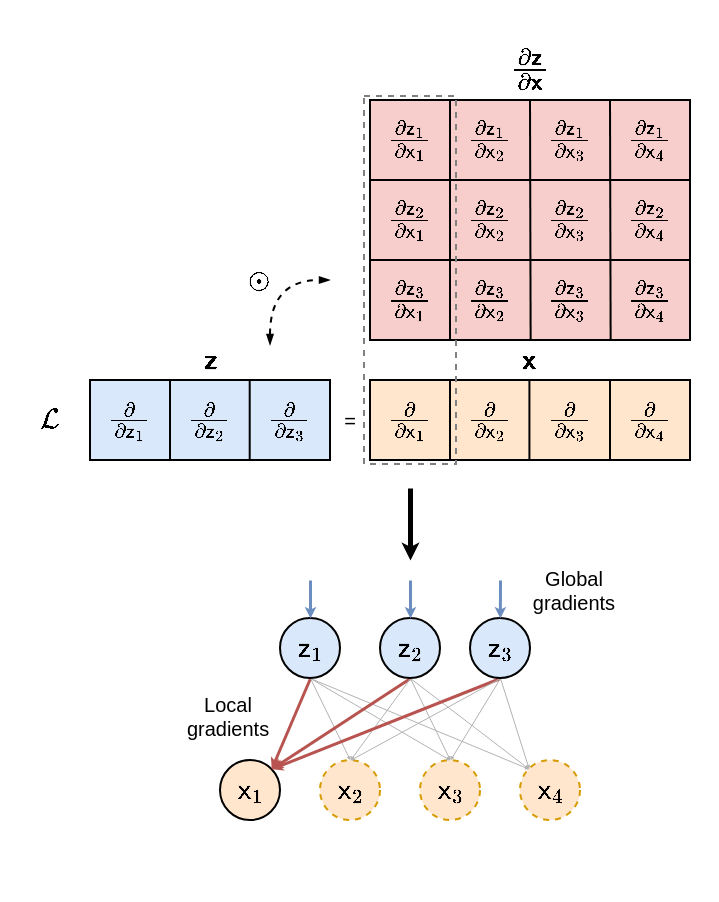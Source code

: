 <mxfile version="25.0.3">
  <diagram id="7wspHZpAWFyzO9Wrnaed" name="Page-1">
    <mxGraphModel dx="146" dy="124" grid="1" gridSize="10" guides="1" tooltips="1" connect="1" arrows="1" fold="1" page="1" pageScale="1" pageWidth="850" pageHeight="1100" math="1" shadow="0">
      <root>
        <mxCell id="0" />
        <mxCell id="1" parent="0" />
        <mxCell id="0xE7gT8mEiWC2Hoqj_ea-2" value="" style="rounded=0;whiteSpace=wrap;html=1;fillColor=#dae8fc;strokeColor=#000000;" parent="1" vertex="1">
          <mxGeometry x="160" y="280" width="120" height="40" as="geometry" />
        </mxCell>
        <mxCell id="0xE7gT8mEiWC2Hoqj_ea-5" value="" style="endArrow=none;html=1;rounded=0;exitX=0.25;exitY=0;exitDx=0;exitDy=0;entryX=0.25;entryY=1;entryDx=0;entryDy=0;" parent="1" edge="1">
          <mxGeometry width="50" height="50" relative="1" as="geometry">
            <mxPoint x="239.85" y="280" as="sourcePoint" />
            <mxPoint x="239.85" y="320" as="targetPoint" />
          </mxGeometry>
        </mxCell>
        <mxCell id="0xE7gT8mEiWC2Hoqj_ea-6" value="" style="endArrow=none;html=1;rounded=0;exitX=0.25;exitY=0;exitDx=0;exitDy=0;entryX=0.25;entryY=1;entryDx=0;entryDy=0;" parent="1" edge="1">
          <mxGeometry width="50" height="50" relative="1" as="geometry">
            <mxPoint x="280" y="280" as="sourcePoint" />
            <mxPoint x="280" y="320" as="targetPoint" />
          </mxGeometry>
        </mxCell>
        <mxCell id="0xE7gT8mEiWC2Hoqj_ea-7" value="\(\mathcal L\)" style="text;html=1;strokeColor=none;fillColor=none;align=center;verticalAlign=middle;whiteSpace=wrap;rounded=0;" parent="1" vertex="1">
          <mxGeometry x="120" y="280" width="40" height="40" as="geometry" />
        </mxCell>
        <mxCell id="0xE7gT8mEiWC2Hoqj_ea-8" value="\(\frac{\partial}{\partial {\mathsf z}&lt;br&gt;_1}\)" style="text;html=1;strokeColor=none;fillColor=none;align=center;verticalAlign=middle;whiteSpace=wrap;rounded=0;" parent="1" vertex="1">
          <mxGeometry x="160" y="280" width="40" height="40" as="geometry" />
        </mxCell>
        <mxCell id="0xE7gT8mEiWC2Hoqj_ea-13" value="" style="endArrow=none;html=1;rounded=0;exitX=0.25;exitY=0;exitDx=0;exitDy=0;entryX=0.25;entryY=1;entryDx=0;entryDy=0;" parent="1" edge="1">
          <mxGeometry width="50" height="50" relative="1" as="geometry">
            <mxPoint x="200.0" y="280" as="sourcePoint" />
            <mxPoint x="200.0" y="320" as="targetPoint" />
          </mxGeometry>
        </mxCell>
        <mxCell id="0xE7gT8mEiWC2Hoqj_ea-15" value="\(\frac{\partial}{\partial {\mathsf z}&lt;br&gt;_2}\)" style="text;html=1;strokeColor=none;fillColor=none;align=center;verticalAlign=middle;whiteSpace=wrap;rounded=0;" parent="1" vertex="1">
          <mxGeometry x="200" y="280" width="40" height="40" as="geometry" />
        </mxCell>
        <mxCell id="0xE7gT8mEiWC2Hoqj_ea-16" value="\(\frac{\partial}{\partial {\mathsf z}&lt;br&gt;_3}\)" style="text;html=1;strokeColor=none;fillColor=none;align=center;verticalAlign=middle;whiteSpace=wrap;rounded=0;" parent="1" vertex="1">
          <mxGeometry x="240" y="280" width="40" height="40" as="geometry" />
        </mxCell>
        <mxCell id="0xE7gT8mEiWC2Hoqj_ea-17" value="" style="rounded=0;whiteSpace=wrap;html=1;strokeColor=#000000;fillColor=#f8cecc;" parent="1" vertex="1">
          <mxGeometry x="300" y="140" width="160" height="120" as="geometry" />
        </mxCell>
        <mxCell id="0xE7gT8mEiWC2Hoqj_ea-18" value="" style="endArrow=none;html=1;rounded=0;exitX=0.25;exitY=1;exitDx=0;exitDy=0;" parent="1" source="0xE7gT8mEiWC2Hoqj_ea-17" edge="1">
          <mxGeometry width="50" height="50" relative="1" as="geometry">
            <mxPoint x="290" y="220" as="sourcePoint" />
            <mxPoint x="340" y="140" as="targetPoint" />
          </mxGeometry>
        </mxCell>
        <mxCell id="0xE7gT8mEiWC2Hoqj_ea-19" value="" style="endArrow=none;html=1;rounded=0;exitX=0.336;exitY=0.999;exitDx=0;exitDy=0;exitPerimeter=0;" parent="1" edge="1">
          <mxGeometry width="50" height="50" relative="1" as="geometry">
            <mxPoint x="380.32" y="259.88" as="sourcePoint" />
            <mxPoint x="380" y="140" as="targetPoint" />
          </mxGeometry>
        </mxCell>
        <mxCell id="0xE7gT8mEiWC2Hoqj_ea-20" value="" style="endArrow=none;html=1;rounded=0;exitX=0.336;exitY=0.999;exitDx=0;exitDy=0;exitPerimeter=0;" parent="1" edge="1">
          <mxGeometry width="50" height="50" relative="1" as="geometry">
            <mxPoint x="420.32" y="259.88" as="sourcePoint" />
            <mxPoint x="420" y="140" as="targetPoint" />
          </mxGeometry>
        </mxCell>
        <mxCell id="0xE7gT8mEiWC2Hoqj_ea-24" value="" style="endArrow=none;html=1;rounded=0;jumpSize=60;exitX=0;exitY=0.25;exitDx=0;exitDy=0;entryX=1;entryY=0.25;entryDx=0;entryDy=0;" parent="1" edge="1">
          <mxGeometry width="50" height="50" relative="1" as="geometry">
            <mxPoint x="300" y="220" as="sourcePoint" />
            <mxPoint x="460" y="220" as="targetPoint" />
          </mxGeometry>
        </mxCell>
        <mxCell id="0xE7gT8mEiWC2Hoqj_ea-25" value="" style="endArrow=none;html=1;rounded=0;jumpSize=60;exitX=0;exitY=0.25;exitDx=0;exitDy=0;entryX=1;entryY=0.25;entryDx=0;entryDy=0;" parent="1" edge="1">
          <mxGeometry width="50" height="50" relative="1" as="geometry">
            <mxPoint x="300" y="180" as="sourcePoint" />
            <mxPoint x="460" y="180" as="targetPoint" />
          </mxGeometry>
        </mxCell>
        <mxCell id="0xE7gT8mEiWC2Hoqj_ea-26" value="\(\frac{\partial {\mathsf z}_1}{\partial&amp;nbsp;&lt;br&gt;{\mathsf x}_1}\)" style="text;html=1;strokeColor=none;fillColor=none;align=center;verticalAlign=middle;whiteSpace=wrap;rounded=0;" parent="1" vertex="1">
          <mxGeometry x="300" y="140" width="40" height="40" as="geometry" />
        </mxCell>
        <mxCell id="0xE7gT8mEiWC2Hoqj_ea-38" value="\( \boldsymbol {\mathsf z} \)" style="text;html=1;strokeColor=none;fillColor=none;align=center;verticalAlign=middle;whiteSpace=wrap;rounded=0;" parent="1" vertex="1">
          <mxGeometry x="190" y="255" width="60" height="30" as="geometry" />
        </mxCell>
        <mxCell id="0xE7gT8mEiWC2Hoqj_ea-39" value="\(\frac{\partial {\mathsf z}_2}{\partial&amp;nbsp;&lt;br&gt;{\mathsf x}_2}\)" style="text;html=1;strokeColor=none;fillColor=none;align=center;verticalAlign=middle;whiteSpace=wrap;rounded=0;" parent="1" vertex="1">
          <mxGeometry x="340" y="180" width="40" height="40" as="geometry" />
        </mxCell>
        <mxCell id="0xE7gT8mEiWC2Hoqj_ea-40" value="\(\frac{\partial {\mathsf z}_2}{\partial&amp;nbsp;&lt;br&gt;{\mathsf x}_1}\)" style="text;html=1;strokeColor=none;fillColor=none;align=center;verticalAlign=middle;whiteSpace=wrap;rounded=0;" parent="1" vertex="1">
          <mxGeometry x="300" y="180" width="40" height="40" as="geometry" />
        </mxCell>
        <mxCell id="0xE7gT8mEiWC2Hoqj_ea-41" value="\(\frac{\partial {\mathsf z}_1}{\partial&amp;nbsp;&lt;br&gt;{\mathsf x}_4}\)" style="text;html=1;strokeColor=none;fillColor=none;align=center;verticalAlign=middle;whiteSpace=wrap;rounded=0;" parent="1" vertex="1">
          <mxGeometry x="420" y="140" width="40" height="40" as="geometry" />
        </mxCell>
        <mxCell id="0xE7gT8mEiWC2Hoqj_ea-42" value="\(\frac{\partial {\mathsf z}_1}{\partial&amp;nbsp;&lt;br&gt;{\mathsf x}_3}\)" style="text;html=1;strokeColor=none;fillColor=none;align=center;verticalAlign=middle;whiteSpace=wrap;rounded=0;" parent="1" vertex="1">
          <mxGeometry x="380" y="140" width="40" height="40" as="geometry" />
        </mxCell>
        <mxCell id="0xE7gT8mEiWC2Hoqj_ea-43" value="\(\frac{\partial {\mathsf z}_1}{\partial&amp;nbsp;&lt;br&gt;{\mathsf x}_2}\)" style="text;html=1;strokeColor=none;fillColor=none;align=center;verticalAlign=middle;whiteSpace=wrap;rounded=0;" parent="1" vertex="1">
          <mxGeometry x="340" y="140" width="40" height="40" as="geometry" />
        </mxCell>
        <mxCell id="0xE7gT8mEiWC2Hoqj_ea-45" value="\(\frac{\partial {\mathsf z}_2}{\partial&amp;nbsp;&lt;br&gt;{\mathsf x}_3}\)" style="text;html=1;strokeColor=none;fillColor=none;align=center;verticalAlign=middle;whiteSpace=wrap;rounded=0;" parent="1" vertex="1">
          <mxGeometry x="380" y="180" width="40" height="40" as="geometry" />
        </mxCell>
        <mxCell id="0xE7gT8mEiWC2Hoqj_ea-46" value="\(\frac{\partial {\mathsf z}_2}{\partial&amp;nbsp;&lt;br&gt;{\mathsf x}_4}\)" style="text;html=1;strokeColor=none;fillColor=none;align=center;verticalAlign=middle;whiteSpace=wrap;rounded=0;" parent="1" vertex="1">
          <mxGeometry x="420" y="180" width="40" height="40" as="geometry" />
        </mxCell>
        <mxCell id="0xE7gT8mEiWC2Hoqj_ea-47" value="\(\frac{\partial {\mathsf z}_3}{\partial&amp;nbsp;&lt;br&gt;{\mathsf x}_3}\)" style="text;html=1;strokeColor=none;fillColor=none;align=center;verticalAlign=middle;whiteSpace=wrap;rounded=0;" parent="1" vertex="1">
          <mxGeometry x="380" y="220" width="40" height="40" as="geometry" />
        </mxCell>
        <mxCell id="0xE7gT8mEiWC2Hoqj_ea-48" value="\(\frac{\partial {\mathsf z}_3}{\partial&amp;nbsp;&lt;br&gt;{\mathsf x}_2}\)" style="text;html=1;strokeColor=none;fillColor=none;align=center;verticalAlign=middle;whiteSpace=wrap;rounded=0;" parent="1" vertex="1">
          <mxGeometry x="340" y="220" width="40" height="40" as="geometry" />
        </mxCell>
        <mxCell id="0xE7gT8mEiWC2Hoqj_ea-49" value="\(\frac{\partial {\mathsf z}_3}{\partial&amp;nbsp;&lt;br&gt;{\mathsf x}_1}\)" style="text;html=1;strokeColor=none;fillColor=none;align=center;verticalAlign=middle;whiteSpace=wrap;rounded=0;" parent="1" vertex="1">
          <mxGeometry x="300" y="220" width="40" height="40" as="geometry" />
        </mxCell>
        <mxCell id="0xE7gT8mEiWC2Hoqj_ea-50" value="\(\frac{\partial {\mathsf z}_3}{\partial&amp;nbsp;&lt;br&gt;{\mathsf x}_4}\)" style="text;html=1;strokeColor=none;fillColor=none;align=center;verticalAlign=middle;whiteSpace=wrap;rounded=0;" parent="1" vertex="1">
          <mxGeometry x="420" y="220" width="40" height="40" as="geometry" />
        </mxCell>
        <mxCell id="0xE7gT8mEiWC2Hoqj_ea-51" value="\( \boldsymbol {\mathsf x} \)" style="text;html=1;strokeColor=none;fillColor=none;align=center;verticalAlign=middle;whiteSpace=wrap;rounded=0;" parent="1" vertex="1">
          <mxGeometry x="350" y="255" width="60" height="30" as="geometry" />
        </mxCell>
        <mxCell id="0xE7gT8mEiWC2Hoqj_ea-54" value="\(\frac{\partial {\mathsf x}_1}{\partial&amp;nbsp;&lt;br&gt;{\mathsf y}_1}\)" style="text;html=1;strokeColor=none;fillColor=none;align=center;verticalAlign=middle;whiteSpace=wrap;rounded=0;" parent="1" vertex="1">
          <mxGeometry x="300" y="280" width="40" height="40" as="geometry" />
        </mxCell>
        <mxCell id="0xE7gT8mEiWC2Hoqj_ea-55" value="\(\frac{\partial {\mathsf x}_1}{\partial&amp;nbsp;&lt;br&gt;{\mathsf y}_4}\)" style="text;html=1;strokeColor=none;fillColor=none;align=center;verticalAlign=middle;whiteSpace=wrap;rounded=0;" parent="1" vertex="1">
          <mxGeometry x="420" y="280" width="40" height="40" as="geometry" />
        </mxCell>
        <mxCell id="0xE7gT8mEiWC2Hoqj_ea-56" value="\(\frac{\partial {\mathsf x}_1}{\partial&amp;nbsp;&lt;br&gt;{\mathsf y}_3}\)" style="text;html=1;strokeColor=none;fillColor=none;align=center;verticalAlign=middle;whiteSpace=wrap;rounded=0;" parent="1" vertex="1">
          <mxGeometry x="380" y="280" width="40" height="40" as="geometry" />
        </mxCell>
        <mxCell id="0xE7gT8mEiWC2Hoqj_ea-57" value="\(\frac{\partial {\mathsf x}_1}{\partial&amp;nbsp;&lt;br&gt;{\mathsf y}_2}\)" style="text;html=1;strokeColor=none;fillColor=none;align=center;verticalAlign=middle;whiteSpace=wrap;rounded=0;" parent="1" vertex="1">
          <mxGeometry x="340" y="280" width="40" height="40" as="geometry" />
        </mxCell>
        <mxCell id="0xE7gT8mEiWC2Hoqj_ea-58" value="" style="rounded=0;whiteSpace=wrap;html=1;fontSize=10;strokeColor=#000000;fillColor=#ffe6cc;" parent="1" vertex="1">
          <mxGeometry x="300" y="280" width="160" height="40" as="geometry" />
        </mxCell>
        <mxCell id="0xE7gT8mEiWC2Hoqj_ea-59" value="\(\frac{\partial }{\partial&amp;nbsp;&lt;br&gt;{\mathsf x}_3}\)" style="text;html=1;strokeColor=none;fillColor=none;align=center;verticalAlign=middle;whiteSpace=wrap;rounded=0;" parent="1" vertex="1">
          <mxGeometry x="380" y="280" width="40" height="40" as="geometry" />
        </mxCell>
        <mxCell id="0xE7gT8mEiWC2Hoqj_ea-60" value="\(\frac{\partial }{\partial&amp;nbsp;&lt;br&gt;{\mathsf x}_2}\)" style="text;html=1;strokeColor=none;fillColor=none;align=center;verticalAlign=middle;whiteSpace=wrap;rounded=0;" parent="1" vertex="1">
          <mxGeometry x="340" y="280" width="40" height="40" as="geometry" />
        </mxCell>
        <mxCell id="0xE7gT8mEiWC2Hoqj_ea-61" value="\(\frac{\partial }{\partial&amp;nbsp;&lt;br&gt;{\mathsf x}_1}\)" style="text;html=1;strokeColor=none;fillColor=none;align=center;verticalAlign=middle;whiteSpace=wrap;rounded=0;" parent="1" vertex="1">
          <mxGeometry x="300" y="280" width="40" height="40" as="geometry" />
        </mxCell>
        <mxCell id="0xE7gT8mEiWC2Hoqj_ea-62" value="\(\frac{\partial }{\partial&amp;nbsp;&lt;br&gt;{\mathsf x}_4}\)" style="text;html=1;strokeColor=none;fillColor=none;align=center;verticalAlign=middle;whiteSpace=wrap;rounded=0;" parent="1" vertex="1">
          <mxGeometry x="420" y="280" width="40" height="40" as="geometry" />
        </mxCell>
        <mxCell id="0xE7gT8mEiWC2Hoqj_ea-63" value="" style="endArrow=none;html=1;rounded=0;fontSize=10;jumpSize=60;exitX=0;exitY=0;exitDx=0;exitDy=0;entryX=0;entryY=1;entryDx=0;entryDy=0;" parent="1" source="0xE7gT8mEiWC2Hoqj_ea-60" target="0xE7gT8mEiWC2Hoqj_ea-60" edge="1">
          <mxGeometry width="50" height="50" relative="1" as="geometry">
            <mxPoint x="280" y="280" as="sourcePoint" />
            <mxPoint x="330" y="230" as="targetPoint" />
          </mxGeometry>
        </mxCell>
        <mxCell id="0xE7gT8mEiWC2Hoqj_ea-64" value="" style="endArrow=none;html=1;rounded=0;fontSize=10;jumpSize=60;exitX=0;exitY=0;exitDx=0;exitDy=0;entryX=0;entryY=1;entryDx=0;entryDy=0;" parent="1" edge="1">
          <mxGeometry width="50" height="50" relative="1" as="geometry">
            <mxPoint x="379.71" y="280" as="sourcePoint" />
            <mxPoint x="379.71" y="320" as="targetPoint" />
          </mxGeometry>
        </mxCell>
        <mxCell id="0xE7gT8mEiWC2Hoqj_ea-65" value="" style="endArrow=none;html=1;rounded=0;fontSize=10;jumpSize=60;exitX=0;exitY=0;exitDx=0;exitDy=0;entryX=0;entryY=1;entryDx=0;entryDy=0;" parent="1" edge="1">
          <mxGeometry width="50" height="50" relative="1" as="geometry">
            <mxPoint x="420" y="280" as="sourcePoint" />
            <mxPoint x="420" y="320" as="targetPoint" />
          </mxGeometry>
        </mxCell>
        <mxCell id="0xE7gT8mEiWC2Hoqj_ea-69" value="&lt;font style=&quot;font-size: 10px;&quot;&gt;Local gradients&lt;/font&gt;" style="text;html=1;strokeColor=none;fillColor=none;align=center;verticalAlign=middle;whiteSpace=wrap;rounded=0;fontSize=10;" parent="1" vertex="1">
          <mxGeometry x="208" y="433" width="42" height="30" as="geometry" />
        </mxCell>
        <mxCell id="0xE7gT8mEiWC2Hoqj_ea-70" value="=" style="text;html=1;strokeColor=none;fillColor=none;align=center;verticalAlign=middle;whiteSpace=wrap;rounded=0;fontSize=10;" parent="1" vertex="1">
          <mxGeometry x="260" y="285" width="60" height="30" as="geometry" />
        </mxCell>
        <mxCell id="0xE7gT8mEiWC2Hoqj_ea-72" value="" style="curved=1;endArrow=blockThin;html=1;rounded=0;fontSize=10;jumpSize=60;startArrow=blockThin;startFill=1;endFill=1;endSize=3;startSize=3;exitX=1;exitY=0.25;exitDx=0;exitDy=0;dashed=1;" parent="1" source="0xE7gT8mEiWC2Hoqj_ea-38" edge="1">
          <mxGeometry width="50" height="50" relative="1" as="geometry">
            <mxPoint x="240" y="260" as="sourcePoint" />
            <mxPoint x="280" y="230" as="targetPoint" />
            <Array as="points">
              <mxPoint x="250" y="230" />
            </Array>
          </mxGeometry>
        </mxCell>
        <mxCell id="roKsGAH-WR5mPMgbGOPv-1" value="\(\mathsf{x}_1\)" style="ellipse;whiteSpace=wrap;html=1;aspect=fixed;fillColor=#ffe6cc;strokeColor=#000000;" parent="1" vertex="1">
          <mxGeometry x="225" y="470" width="30" height="30" as="geometry" />
        </mxCell>
        <mxCell id="roKsGAH-WR5mPMgbGOPv-4" value="\(\mathsf{x}_2\)" style="ellipse;whiteSpace=wrap;html=1;aspect=fixed;fillColor=#ffe6cc;strokeColor=#d79b00;dashed=1;" parent="1" vertex="1">
          <mxGeometry x="275" y="470" width="30" height="30" as="geometry" />
        </mxCell>
        <mxCell id="roKsGAH-WR5mPMgbGOPv-5" value="\(\mathsf{x}_3\)" style="ellipse;whiteSpace=wrap;html=1;aspect=fixed;fillColor=#ffe6cc;strokeColor=#d79b00;dashed=1;" parent="1" vertex="1">
          <mxGeometry x="325" y="470" width="30" height="30" as="geometry" />
        </mxCell>
        <mxCell id="roKsGAH-WR5mPMgbGOPv-6" value="\(\mathsf{x}_4\)" style="ellipse;whiteSpace=wrap;html=1;aspect=fixed;fillColor=#ffe6cc;strokeColor=#d79b00;dashed=1;" parent="1" vertex="1">
          <mxGeometry x="375" y="470" width="30" height="30" as="geometry" />
        </mxCell>
        <mxCell id="roKsGAH-WR5mPMgbGOPv-11" style="rounded=0;orthogonalLoop=1;jettySize=auto;html=1;exitX=0.5;exitY=1;exitDx=0;exitDy=0;entryX=1;entryY=0;entryDx=0;entryDy=0;endSize=1;startSize=1;fillColor=#f8cecc;strokeColor=#b85450;strokeWidth=1.5;" parent="1" source="roKsGAH-WR5mPMgbGOPv-7" target="roKsGAH-WR5mPMgbGOPv-1" edge="1">
          <mxGeometry relative="1" as="geometry" />
        </mxCell>
        <mxCell id="roKsGAH-WR5mPMgbGOPv-15" style="edgeStyle=none;rounded=0;orthogonalLoop=1;jettySize=auto;html=1;exitX=0.5;exitY=1;exitDx=0;exitDy=0;entryX=0.5;entryY=0;entryDx=0;entryDy=0;startSize=1;endSize=1;strokeColor=#B3B3B3;strokeWidth=0.5;" parent="1" source="roKsGAH-WR5mPMgbGOPv-7" target="roKsGAH-WR5mPMgbGOPv-4" edge="1">
          <mxGeometry relative="1" as="geometry" />
        </mxCell>
        <mxCell id="roKsGAH-WR5mPMgbGOPv-16" style="edgeStyle=none;rounded=0;orthogonalLoop=1;jettySize=auto;html=1;exitX=0.5;exitY=1;exitDx=0;exitDy=0;entryX=0.5;entryY=0;entryDx=0;entryDy=0;startSize=1;endSize=1;strokeColor=#B3B3B3;strokeWidth=0.5;" parent="1" source="roKsGAH-WR5mPMgbGOPv-7" target="roKsGAH-WR5mPMgbGOPv-5" edge="1">
          <mxGeometry relative="1" as="geometry" />
        </mxCell>
        <mxCell id="roKsGAH-WR5mPMgbGOPv-17" style="edgeStyle=none;rounded=0;orthogonalLoop=1;jettySize=auto;html=1;exitX=0.5;exitY=1;exitDx=0;exitDy=0;entryX=0;entryY=0;entryDx=0;entryDy=0;startSize=1;endSize=1;strokeColor=#B3B3B3;strokeWidth=0.5;" parent="1" source="roKsGAH-WR5mPMgbGOPv-7" target="roKsGAH-WR5mPMgbGOPv-6" edge="1">
          <mxGeometry relative="1" as="geometry" />
        </mxCell>
        <mxCell id="roKsGAH-WR5mPMgbGOPv-7" value="\(\mathsf{z}_1\)" style="ellipse;whiteSpace=wrap;html=1;aspect=fixed;fillColor=#dae8fc;strokeColor=default;" parent="1" vertex="1">
          <mxGeometry x="255" y="399" width="30" height="30" as="geometry" />
        </mxCell>
        <mxCell id="roKsGAH-WR5mPMgbGOPv-12" style="edgeStyle=none;rounded=0;orthogonalLoop=1;jettySize=auto;html=1;exitX=0.5;exitY=1;exitDx=0;exitDy=0;startSize=1;endSize=1;entryX=1;entryY=0;entryDx=0;entryDy=0;fillColor=#f8cecc;strokeColor=#b85450;strokeWidth=1.5;" parent="1" source="roKsGAH-WR5mPMgbGOPv-8" target="roKsGAH-WR5mPMgbGOPv-1" edge="1">
          <mxGeometry relative="1" as="geometry">
            <mxPoint x="255" y="459" as="targetPoint" />
          </mxGeometry>
        </mxCell>
        <mxCell id="roKsGAH-WR5mPMgbGOPv-18" style="edgeStyle=none;rounded=0;orthogonalLoop=1;jettySize=auto;html=1;exitX=0.5;exitY=1;exitDx=0;exitDy=0;entryX=0.5;entryY=0;entryDx=0;entryDy=0;startSize=1;endSize=1;strokeColor=#B3B3B3;strokeWidth=0.5;" parent="1" source="roKsGAH-WR5mPMgbGOPv-8" target="roKsGAH-WR5mPMgbGOPv-4" edge="1">
          <mxGeometry relative="1" as="geometry" />
        </mxCell>
        <mxCell id="roKsGAH-WR5mPMgbGOPv-19" style="edgeStyle=none;rounded=0;orthogonalLoop=1;jettySize=auto;html=1;exitX=0.5;exitY=1;exitDx=0;exitDy=0;startSize=1;endSize=1;strokeColor=#B3B3B3;strokeWidth=0.5;entryX=0.5;entryY=0;entryDx=0;entryDy=0;" parent="1" source="roKsGAH-WR5mPMgbGOPv-8" target="roKsGAH-WR5mPMgbGOPv-5" edge="1">
          <mxGeometry relative="1" as="geometry">
            <mxPoint x="335" y="459" as="targetPoint" />
          </mxGeometry>
        </mxCell>
        <mxCell id="roKsGAH-WR5mPMgbGOPv-20" style="edgeStyle=none;rounded=0;orthogonalLoop=1;jettySize=auto;html=1;exitX=0.5;exitY=1;exitDx=0;exitDy=0;entryX=0;entryY=0;entryDx=0;entryDy=0;startSize=1;endSize=1;strokeColor=#B3B3B3;strokeWidth=0.5;" parent="1" source="roKsGAH-WR5mPMgbGOPv-8" target="roKsGAH-WR5mPMgbGOPv-6" edge="1">
          <mxGeometry relative="1" as="geometry" />
        </mxCell>
        <mxCell id="roKsGAH-WR5mPMgbGOPv-8" value="\(\mathsf{z}_2\)" style="ellipse;whiteSpace=wrap;html=1;aspect=fixed;fillColor=#dae8fc;strokeColor=#000000;" parent="1" vertex="1">
          <mxGeometry x="305" y="399" width="30" height="30" as="geometry" />
        </mxCell>
        <mxCell id="roKsGAH-WR5mPMgbGOPv-14" style="edgeStyle=none;rounded=0;orthogonalLoop=1;jettySize=auto;html=1;exitX=0.5;exitY=1;exitDx=0;exitDy=0;entryX=1;entryY=0;entryDx=0;entryDy=0;startSize=1;endSize=1;fillColor=#f8cecc;strokeColor=#b85450;strokeWidth=1.5;" parent="1" source="roKsGAH-WR5mPMgbGOPv-9" target="roKsGAH-WR5mPMgbGOPv-1" edge="1">
          <mxGeometry relative="1" as="geometry" />
        </mxCell>
        <mxCell id="roKsGAH-WR5mPMgbGOPv-22" style="edgeStyle=none;rounded=0;orthogonalLoop=1;jettySize=auto;html=1;exitX=0.5;exitY=1;exitDx=0;exitDy=0;entryX=0.5;entryY=0;entryDx=0;entryDy=0;startSize=1;endSize=1;strokeColor=#B3B3B3;strokeWidth=0.5;" parent="1" source="roKsGAH-WR5mPMgbGOPv-9" target="roKsGAH-WR5mPMgbGOPv-4" edge="1">
          <mxGeometry relative="1" as="geometry" />
        </mxCell>
        <mxCell id="roKsGAH-WR5mPMgbGOPv-23" style="edgeStyle=none;rounded=0;orthogonalLoop=1;jettySize=auto;html=1;exitX=0.5;exitY=1;exitDx=0;exitDy=0;startSize=1;endSize=1;strokeColor=#B3B3B3;strokeWidth=0.5;entryX=0.5;entryY=0;entryDx=0;entryDy=0;" parent="1" source="roKsGAH-WR5mPMgbGOPv-9" target="roKsGAH-WR5mPMgbGOPv-5" edge="1">
          <mxGeometry relative="1" as="geometry">
            <mxPoint x="335" y="459" as="targetPoint" />
          </mxGeometry>
        </mxCell>
        <mxCell id="roKsGAH-WR5mPMgbGOPv-24" style="edgeStyle=none;rounded=0;orthogonalLoop=1;jettySize=auto;html=1;exitX=0.5;exitY=1;exitDx=0;exitDy=0;entryX=0;entryY=0;entryDx=0;entryDy=0;startSize=1;endSize=1;strokeColor=#B3B3B3;strokeWidth=0.5;" parent="1" source="roKsGAH-WR5mPMgbGOPv-9" target="roKsGAH-WR5mPMgbGOPv-6" edge="1">
          <mxGeometry relative="1" as="geometry" />
        </mxCell>
        <mxCell id="roKsGAH-WR5mPMgbGOPv-9" value="\(\mathsf{z}_3\)" style="ellipse;whiteSpace=wrap;html=1;aspect=fixed;fillColor=#dae8fc;strokeColor=default;" parent="1" vertex="1">
          <mxGeometry x="350" y="399" width="30" height="30" as="geometry" />
        </mxCell>
        <mxCell id="roKsGAH-WR5mPMgbGOPv-25" value="" style="endArrow=classic;html=1;rounded=0;startSize=1;endSize=1;strokeColor=#000000;strokeWidth=2.5;" parent="1" edge="1">
          <mxGeometry width="50" height="50" relative="1" as="geometry">
            <mxPoint x="320" y="334" as="sourcePoint" />
            <mxPoint x="320" y="370" as="targetPoint" />
          </mxGeometry>
        </mxCell>
        <mxCell id="roKsGAH-WR5mPMgbGOPv-26" value="" style="rounded=0;whiteSpace=wrap;html=1;strokeColor=#808080;dashed=1;fillColor=none;" parent="1" vertex="1">
          <mxGeometry x="297" y="138" width="46" height="184" as="geometry" />
        </mxCell>
        <mxCell id="roKsGAH-WR5mPMgbGOPv-30" value="" style="endArrow=none;html=1;rounded=0;startSize=1;endSize=1;strokeColor=#6c8ebf;strokeWidth=1.5;exitX=0.5;exitY=0;exitDx=0;exitDy=0;startArrow=classic;startFill=1;endFill=0;fillColor=#dae8fc;" parent="1" source="roKsGAH-WR5mPMgbGOPv-7" edge="1">
          <mxGeometry width="50" height="50" relative="1" as="geometry">
            <mxPoint x="239" y="439" as="sourcePoint" />
            <mxPoint x="270" y="380" as="targetPoint" />
          </mxGeometry>
        </mxCell>
        <mxCell id="roKsGAH-WR5mPMgbGOPv-35" value="" style="endArrow=none;html=1;rounded=0;startSize=1;endSize=1;strokeColor=#6c8ebf;strokeWidth=1.5;exitX=0.5;exitY=0;exitDx=0;exitDy=0;startArrow=classic;startFill=1;endFill=0;fillColor=#dae8fc;" parent="1" edge="1">
          <mxGeometry width="50" height="50" relative="1" as="geometry">
            <mxPoint x="320" y="399" as="sourcePoint" />
            <mxPoint x="320" y="380" as="targetPoint" />
          </mxGeometry>
        </mxCell>
        <mxCell id="roKsGAH-WR5mPMgbGOPv-36" value="" style="endArrow=none;html=1;rounded=0;startSize=1;endSize=1;strokeColor=#6c8ebf;strokeWidth=1.5;exitX=0.5;exitY=0;exitDx=0;exitDy=0;startArrow=classic;startFill=1;endFill=0;fillColor=#dae8fc;" parent="1" edge="1">
          <mxGeometry width="50" height="50" relative="1" as="geometry">
            <mxPoint x="364.92" y="399" as="sourcePoint" />
            <mxPoint x="365" y="380" as="targetPoint" />
          </mxGeometry>
        </mxCell>
        <mxCell id="roKsGAH-WR5mPMgbGOPv-37" value="&lt;font style=&quot;font-size: 10px;&quot;&gt;Global gradients&lt;/font&gt;" style="text;html=1;strokeColor=none;fillColor=none;align=center;verticalAlign=middle;whiteSpace=wrap;rounded=0;fontSize=8;" parent="1" vertex="1">
          <mxGeometry x="380" y="373" width="44" height="24" as="geometry" />
        </mxCell>
        <mxCell id="roKsGAH-WR5mPMgbGOPv-39" value="&lt;font style=&quot;font-size: 14px;&quot;&gt;\(\frac{\partial \boldsymbol{\mathsf{z}}}{\partial \boldsymbol{\mathsf{x}}}\)&lt;/font&gt;" style="text;html=1;strokeColor=none;fillColor=none;align=center;verticalAlign=middle;whiteSpace=wrap;rounded=0;" parent="1" vertex="1">
          <mxGeometry x="350" y="109" width="60" height="30" as="geometry" />
        </mxCell>
        <mxCell id="rU5Q3aVeJgboiLemVeQ4-1" value="&amp;nbsp; &amp;nbsp;" style="text;html=1;strokeColor=none;fillColor=none;align=center;verticalAlign=middle;whiteSpace=wrap;rounded=0;fontSize=10;" vertex="1" parent="1">
          <mxGeometry x="293" y="510" width="42" height="30" as="geometry" />
        </mxCell>
        <mxCell id="rU5Q3aVeJgboiLemVeQ4-2" value="\(\odot\)" style="text;html=1;align=center;verticalAlign=middle;whiteSpace=wrap;rounded=0;" vertex="1" parent="1">
          <mxGeometry x="215" y="215" width="60" height="30" as="geometry" />
        </mxCell>
      </root>
    </mxGraphModel>
  </diagram>
</mxfile>
